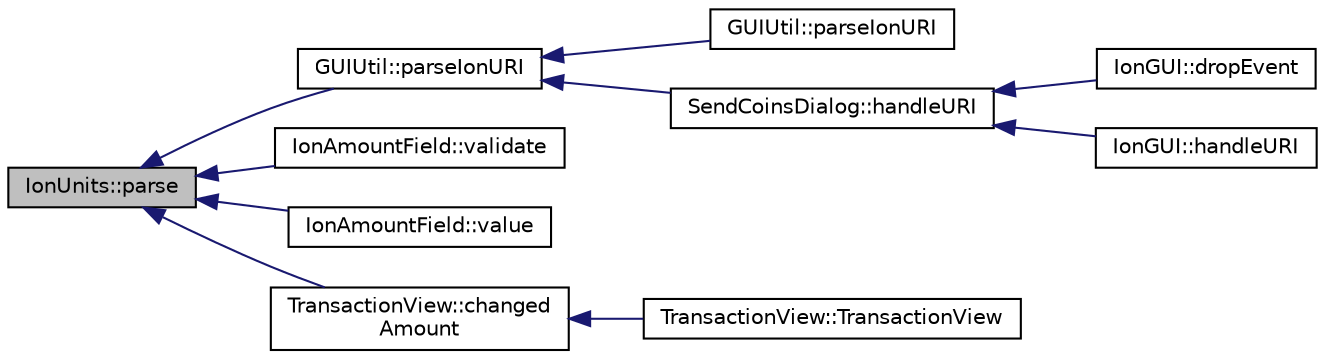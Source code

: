 digraph "IonUnits::parse"
{
  edge [fontname="Helvetica",fontsize="10",labelfontname="Helvetica",labelfontsize="10"];
  node [fontname="Helvetica",fontsize="10",shape=record];
  rankdir="LR";
  Node353 [label="IonUnits::parse",height=0.2,width=0.4,color="black", fillcolor="grey75", style="filled", fontcolor="black"];
  Node353 -> Node354 [dir="back",color="midnightblue",fontsize="10",style="solid",fontname="Helvetica"];
  Node354 [label="GUIUtil::parseIonURI",height=0.2,width=0.4,color="black", fillcolor="white", style="filled",URL="$d1/d87/namespace_g_u_i_util.html#a8a5f56b34100f25364d1a2e722a2d0e9"];
  Node354 -> Node355 [dir="back",color="midnightblue",fontsize="10",style="solid",fontname="Helvetica"];
  Node355 [label="GUIUtil::parseIonURI",height=0.2,width=0.4,color="black", fillcolor="white", style="filled",URL="$d1/d87/namespace_g_u_i_util.html#aebfd571617456540e737d75f194d0a4f"];
  Node354 -> Node356 [dir="back",color="midnightblue",fontsize="10",style="solid",fontname="Helvetica"];
  Node356 [label="SendCoinsDialog::handleURI",height=0.2,width=0.4,color="black", fillcolor="white", style="filled",URL="$d6/de6/class_send_coins_dialog.html#a0b55c56582d3352734eb01e8a6f404c1"];
  Node356 -> Node357 [dir="back",color="midnightblue",fontsize="10",style="solid",fontname="Helvetica"];
  Node357 [label="IonGUI::dropEvent",height=0.2,width=0.4,color="black", fillcolor="white", style="filled",URL="$dc/d0b/class_ion_g_u_i.html#a42edcabd719877fa223bfc4ce1004950"];
  Node356 -> Node358 [dir="back",color="midnightblue",fontsize="10",style="solid",fontname="Helvetica"];
  Node358 [label="IonGUI::handleURI",height=0.2,width=0.4,color="black", fillcolor="white", style="filled",URL="$dc/d0b/class_ion_g_u_i.html#a96c92e010ff8af010b4053c09128a273"];
  Node353 -> Node359 [dir="back",color="midnightblue",fontsize="10",style="solid",fontname="Helvetica"];
  Node359 [label="IonAmountField::validate",height=0.2,width=0.4,color="black", fillcolor="white", style="filled",URL="$db/d1e/class_ion_amount_field.html#ab211dabc7f42462bdd803748e008f7ed",tooltip="Perform input validation, mark field as invalid if entered value is not valid. "];
  Node353 -> Node360 [dir="back",color="midnightblue",fontsize="10",style="solid",fontname="Helvetica"];
  Node360 [label="IonAmountField::value",height=0.2,width=0.4,color="black", fillcolor="white", style="filled",URL="$db/d1e/class_ion_amount_field.html#ae05bdd88929b4379405c2722cbe7b3cb"];
  Node353 -> Node361 [dir="back",color="midnightblue",fontsize="10",style="solid",fontname="Helvetica"];
  Node361 [label="TransactionView::changed\lAmount",height=0.2,width=0.4,color="black", fillcolor="white", style="filled",URL="$d2/d2c/class_transaction_view.html#a0075048c06bb54da5c5e5d2691198984"];
  Node361 -> Node362 [dir="back",color="midnightblue",fontsize="10",style="solid",fontname="Helvetica"];
  Node362 [label="TransactionView::TransactionView",height=0.2,width=0.4,color="black", fillcolor="white", style="filled",URL="$d2/d2c/class_transaction_view.html#a0c5e8b90206b4e8b8bf68dd7e319798f"];
}
